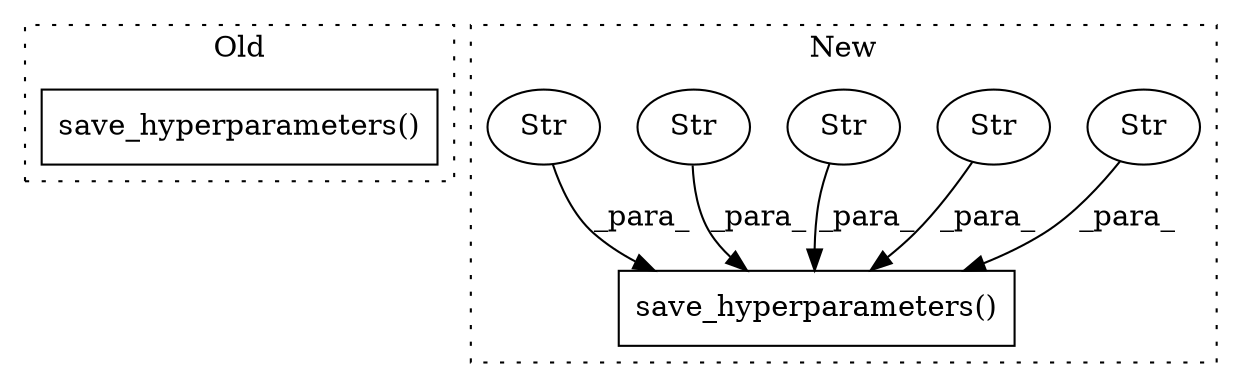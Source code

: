digraph G {
subgraph cluster0 {
1 [label="save_hyperparameters()" a="75" s="3197" l="27" shape="box"];
label = "Old";
style="dotted";
}
subgraph cluster1 {
2 [label="save_hyperparameters()" a="75" s="3405,3506" l="26,1" shape="box"];
3 [label="Str" a="66" s="3488" l="4" shape="ellipse"];
4 [label="Str" a="66" s="3476" l="4" shape="ellipse"];
5 [label="Str" a="66" s="3482" l="4" shape="ellipse"];
6 [label="Str" a="66" s="3443" l="7" shape="ellipse"];
7 [label="Str" a="66" s="3431" l="10" shape="ellipse"];
label = "New";
style="dotted";
}
3 -> 2 [label="_para_"];
4 -> 2 [label="_para_"];
5 -> 2 [label="_para_"];
6 -> 2 [label="_para_"];
7 -> 2 [label="_para_"];
}